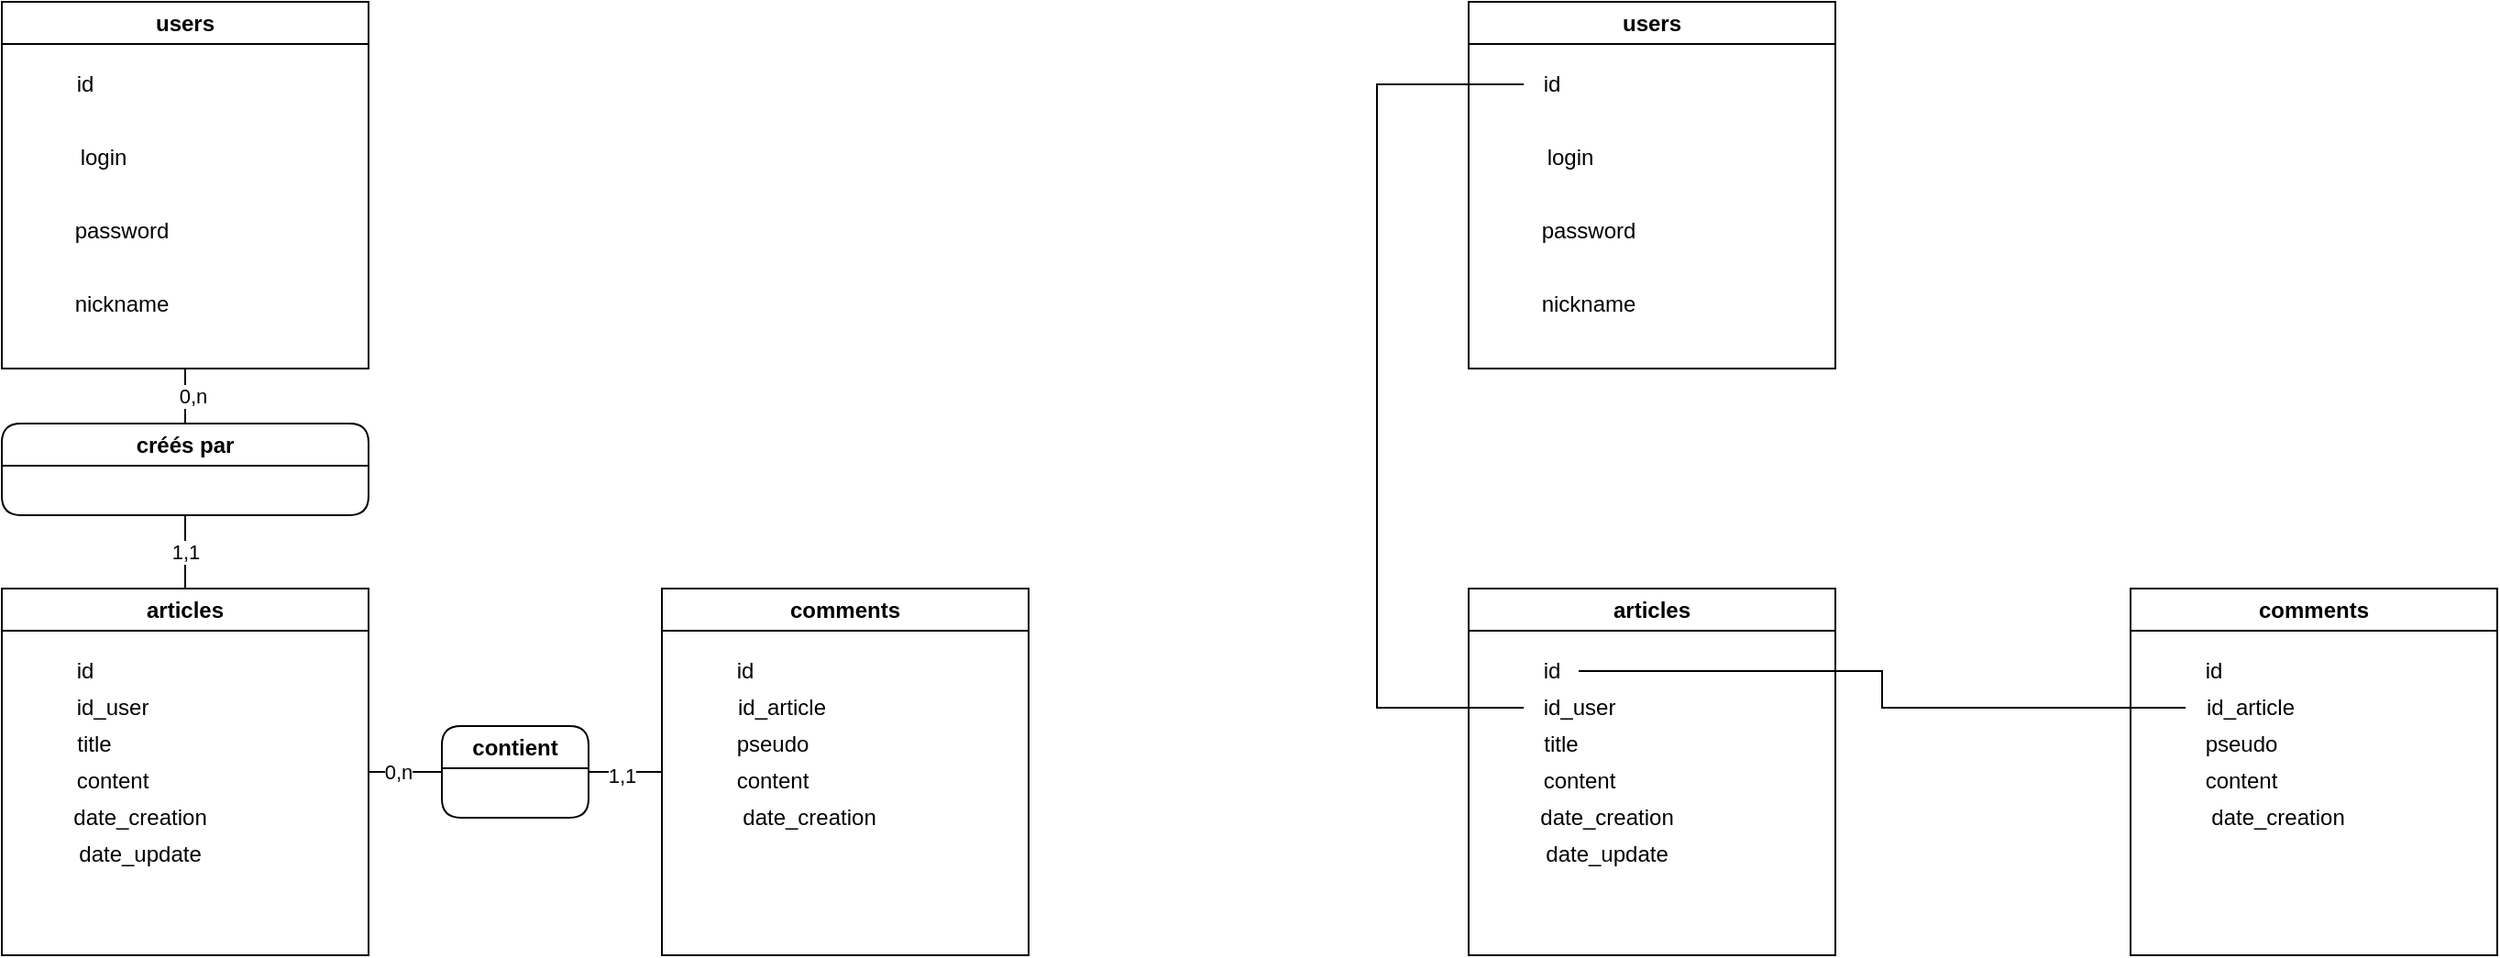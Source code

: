 <mxfile version="23.1.4" type="device">
  <diagram name="Page-1" id="I-d5jXMrSitAM2O5OOul">
    <mxGraphModel dx="914" dy="506" grid="1" gridSize="10" guides="1" tooltips="1" connect="1" arrows="1" fold="1" page="1" pageScale="1" pageWidth="827" pageHeight="1169" math="0" shadow="0">
      <root>
        <mxCell id="0" />
        <mxCell id="1" parent="0" />
        <mxCell id="8YC0cul7a0eEX28xoJqK-1" value="users" style="swimlane;whiteSpace=wrap;html=1;" vertex="1" parent="1">
          <mxGeometry x="80" y="40" width="200" height="200" as="geometry" />
        </mxCell>
        <mxCell id="8YC0cul7a0eEX28xoJqK-6" value="password" style="text;html=1;align=center;verticalAlign=middle;resizable=0;points=[];autosize=1;strokeColor=none;fillColor=none;" vertex="1" parent="8YC0cul7a0eEX28xoJqK-1">
          <mxGeometry x="30" y="110" width="70" height="30" as="geometry" />
        </mxCell>
        <mxCell id="8YC0cul7a0eEX28xoJqK-7" value="login" style="text;html=1;align=center;verticalAlign=middle;resizable=0;points=[];autosize=1;strokeColor=none;fillColor=none;" vertex="1" parent="8YC0cul7a0eEX28xoJqK-1">
          <mxGeometry x="30" y="70" width="50" height="30" as="geometry" />
        </mxCell>
        <mxCell id="8YC0cul7a0eEX28xoJqK-5" value="nickname" style="text;html=1;align=center;verticalAlign=middle;resizable=0;points=[];autosize=1;strokeColor=none;fillColor=none;" vertex="1" parent="8YC0cul7a0eEX28xoJqK-1">
          <mxGeometry x="30" y="150" width="70" height="30" as="geometry" />
        </mxCell>
        <mxCell id="8YC0cul7a0eEX28xoJqK-4" value="id" style="text;html=1;align=center;verticalAlign=middle;resizable=0;points=[];autosize=1;strokeColor=none;fillColor=none;" vertex="1" parent="8YC0cul7a0eEX28xoJqK-1">
          <mxGeometry x="30" y="30" width="30" height="30" as="geometry" />
        </mxCell>
        <mxCell id="8YC0cul7a0eEX28xoJqK-25" style="edgeStyle=orthogonalEdgeStyle;rounded=0;orthogonalLoop=1;jettySize=auto;html=1;exitX=1;exitY=0.5;exitDx=0;exitDy=0;entryX=0;entryY=0.5;entryDx=0;entryDy=0;endArrow=none;endFill=0;" edge="1" parent="1" source="8YC0cul7a0eEX28xoJqK-2" target="8YC0cul7a0eEX28xoJqK-22">
          <mxGeometry relative="1" as="geometry" />
        </mxCell>
        <mxCell id="8YC0cul7a0eEX28xoJqK-30" value="0,n" style="edgeLabel;html=1;align=center;verticalAlign=middle;resizable=0;points=[];" vertex="1" connectable="0" parent="8YC0cul7a0eEX28xoJqK-25">
          <mxGeometry x="-0.2" relative="1" as="geometry">
            <mxPoint as="offset" />
          </mxGeometry>
        </mxCell>
        <mxCell id="8YC0cul7a0eEX28xoJqK-2" value="articles" style="swimlane;whiteSpace=wrap;html=1;startSize=23;" vertex="1" parent="1">
          <mxGeometry x="80" y="360" width="200" height="200" as="geometry" />
        </mxCell>
        <mxCell id="8YC0cul7a0eEX28xoJqK-9" value="id" style="text;html=1;align=center;verticalAlign=middle;resizable=0;points=[];autosize=1;strokeColor=none;fillColor=none;" vertex="1" parent="8YC0cul7a0eEX28xoJqK-2">
          <mxGeometry x="30" y="30" width="30" height="30" as="geometry" />
        </mxCell>
        <mxCell id="8YC0cul7a0eEX28xoJqK-10" value="id_user" style="text;html=1;align=center;verticalAlign=middle;resizable=0;points=[];autosize=1;strokeColor=none;fillColor=none;" vertex="1" parent="8YC0cul7a0eEX28xoJqK-2">
          <mxGeometry x="30" y="50" width="60" height="30" as="geometry" />
        </mxCell>
        <mxCell id="8YC0cul7a0eEX28xoJqK-11" value="title" style="text;html=1;align=center;verticalAlign=middle;resizable=0;points=[];autosize=1;strokeColor=none;fillColor=none;" vertex="1" parent="8YC0cul7a0eEX28xoJqK-2">
          <mxGeometry x="30" y="70" width="40" height="30" as="geometry" />
        </mxCell>
        <mxCell id="8YC0cul7a0eEX28xoJqK-12" value="content" style="text;html=1;align=center;verticalAlign=middle;resizable=0;points=[];autosize=1;strokeColor=none;fillColor=none;" vertex="1" parent="8YC0cul7a0eEX28xoJqK-2">
          <mxGeometry x="30" y="90" width="60" height="30" as="geometry" />
        </mxCell>
        <mxCell id="8YC0cul7a0eEX28xoJqK-13" value="date_creation" style="text;html=1;align=center;verticalAlign=middle;resizable=0;points=[];autosize=1;strokeColor=none;fillColor=none;" vertex="1" parent="8YC0cul7a0eEX28xoJqK-2">
          <mxGeometry x="25" y="110" width="100" height="30" as="geometry" />
        </mxCell>
        <mxCell id="8YC0cul7a0eEX28xoJqK-14" value="date_update" style="text;html=1;align=center;verticalAlign=middle;resizable=0;points=[];autosize=1;strokeColor=none;fillColor=none;" vertex="1" parent="8YC0cul7a0eEX28xoJqK-2">
          <mxGeometry x="30" y="130" width="90" height="30" as="geometry" />
        </mxCell>
        <mxCell id="8YC0cul7a0eEX28xoJqK-3" value="comments" style="swimlane;whiteSpace=wrap;html=1;" vertex="1" parent="1">
          <mxGeometry x="440" y="360" width="200" height="200" as="geometry" />
        </mxCell>
        <mxCell id="8YC0cul7a0eEX28xoJqK-15" value="id" style="text;html=1;align=center;verticalAlign=middle;resizable=0;points=[];autosize=1;strokeColor=none;fillColor=none;" vertex="1" parent="8YC0cul7a0eEX28xoJqK-3">
          <mxGeometry x="30" y="30" width="30" height="30" as="geometry" />
        </mxCell>
        <mxCell id="8YC0cul7a0eEX28xoJqK-16" value="id_article" style="text;html=1;align=center;verticalAlign=middle;resizable=0;points=[];autosize=1;strokeColor=none;fillColor=none;" vertex="1" parent="8YC0cul7a0eEX28xoJqK-3">
          <mxGeometry x="30" y="50" width="70" height="30" as="geometry" />
        </mxCell>
        <mxCell id="8YC0cul7a0eEX28xoJqK-17" value="pseudo" style="text;html=1;align=center;verticalAlign=middle;resizable=0;points=[];autosize=1;strokeColor=none;fillColor=none;" vertex="1" parent="8YC0cul7a0eEX28xoJqK-3">
          <mxGeometry x="30" y="70" width="60" height="30" as="geometry" />
        </mxCell>
        <mxCell id="8YC0cul7a0eEX28xoJqK-18" value="content" style="text;html=1;align=center;verticalAlign=middle;resizable=0;points=[];autosize=1;strokeColor=none;fillColor=none;" vertex="1" parent="8YC0cul7a0eEX28xoJqK-3">
          <mxGeometry x="30" y="90" width="60" height="30" as="geometry" />
        </mxCell>
        <mxCell id="8YC0cul7a0eEX28xoJqK-19" value="date_creation" style="text;html=1;align=center;verticalAlign=middle;resizable=0;points=[];autosize=1;strokeColor=none;fillColor=none;" vertex="1" parent="8YC0cul7a0eEX28xoJqK-3">
          <mxGeometry x="30" y="110" width="100" height="30" as="geometry" />
        </mxCell>
        <mxCell id="8YC0cul7a0eEX28xoJqK-24" value="1,1" style="edgeStyle=orthogonalEdgeStyle;rounded=0;orthogonalLoop=1;jettySize=auto;html=1;exitX=0.5;exitY=1;exitDx=0;exitDy=0;entryX=0.5;entryY=0;entryDx=0;entryDy=0;endArrow=none;endFill=0;" edge="1" parent="1" source="8YC0cul7a0eEX28xoJqK-20" target="8YC0cul7a0eEX28xoJqK-2">
          <mxGeometry relative="1" as="geometry" />
        </mxCell>
        <mxCell id="8YC0cul7a0eEX28xoJqK-20" value="créés par" style="swimlane;whiteSpace=wrap;html=1;rounded=1;" vertex="1" parent="1">
          <mxGeometry x="80" y="270" width="200" height="50" as="geometry" />
        </mxCell>
        <mxCell id="8YC0cul7a0eEX28xoJqK-26" style="edgeStyle=orthogonalEdgeStyle;rounded=0;orthogonalLoop=1;jettySize=auto;html=1;exitX=1;exitY=0.5;exitDx=0;exitDy=0;entryX=0;entryY=0.5;entryDx=0;entryDy=0;endArrow=none;endFill=0;" edge="1" parent="1" source="8YC0cul7a0eEX28xoJqK-22" target="8YC0cul7a0eEX28xoJqK-3">
          <mxGeometry relative="1" as="geometry" />
        </mxCell>
        <mxCell id="8YC0cul7a0eEX28xoJqK-31" value="1,1" style="edgeLabel;html=1;align=center;verticalAlign=middle;resizable=0;points=[];" vertex="1" connectable="0" parent="8YC0cul7a0eEX28xoJqK-26">
          <mxGeometry x="-0.1" y="-2" relative="1" as="geometry">
            <mxPoint as="offset" />
          </mxGeometry>
        </mxCell>
        <mxCell id="8YC0cul7a0eEX28xoJqK-22" value="contient" style="swimlane;whiteSpace=wrap;html=1;rounded=1;" vertex="1" parent="1">
          <mxGeometry x="320" y="435" width="80" height="50" as="geometry" />
        </mxCell>
        <mxCell id="8YC0cul7a0eEX28xoJqK-23" style="edgeStyle=orthogonalEdgeStyle;rounded=0;orthogonalLoop=1;jettySize=auto;html=1;exitX=0.5;exitY=1;exitDx=0;exitDy=0;endArrow=none;endFill=0;" edge="1" parent="1" source="8YC0cul7a0eEX28xoJqK-1">
          <mxGeometry relative="1" as="geometry">
            <mxPoint x="180" y="270" as="targetPoint" />
          </mxGeometry>
        </mxCell>
        <mxCell id="8YC0cul7a0eEX28xoJqK-29" value="0,n" style="edgeLabel;html=1;align=center;verticalAlign=middle;resizable=0;points=[];" vertex="1" connectable="0" parent="8YC0cul7a0eEX28xoJqK-23">
          <mxGeometry y="4" relative="1" as="geometry">
            <mxPoint as="offset" />
          </mxGeometry>
        </mxCell>
        <mxCell id="8YC0cul7a0eEX28xoJqK-32" value="users" style="swimlane;whiteSpace=wrap;html=1;" vertex="1" parent="1">
          <mxGeometry x="880" y="40" width="200" height="200" as="geometry" />
        </mxCell>
        <mxCell id="8YC0cul7a0eEX28xoJqK-33" value="password" style="text;html=1;align=center;verticalAlign=middle;resizable=0;points=[];autosize=1;strokeColor=none;fillColor=none;" vertex="1" parent="8YC0cul7a0eEX28xoJqK-32">
          <mxGeometry x="30" y="110" width="70" height="30" as="geometry" />
        </mxCell>
        <mxCell id="8YC0cul7a0eEX28xoJqK-34" value="login" style="text;html=1;align=center;verticalAlign=middle;resizable=0;points=[];autosize=1;strokeColor=none;fillColor=none;" vertex="1" parent="8YC0cul7a0eEX28xoJqK-32">
          <mxGeometry x="30" y="70" width="50" height="30" as="geometry" />
        </mxCell>
        <mxCell id="8YC0cul7a0eEX28xoJqK-35" value="nickname" style="text;html=1;align=center;verticalAlign=middle;resizable=0;points=[];autosize=1;strokeColor=none;fillColor=none;" vertex="1" parent="8YC0cul7a0eEX28xoJqK-32">
          <mxGeometry x="30" y="150" width="70" height="30" as="geometry" />
        </mxCell>
        <mxCell id="8YC0cul7a0eEX28xoJqK-36" value="id" style="text;html=1;align=center;verticalAlign=middle;resizable=0;points=[];autosize=1;strokeColor=none;fillColor=none;" vertex="1" parent="8YC0cul7a0eEX28xoJqK-32">
          <mxGeometry x="30" y="30" width="30" height="30" as="geometry" />
        </mxCell>
        <mxCell id="8YC0cul7a0eEX28xoJqK-37" value="articles" style="swimlane;whiteSpace=wrap;html=1;startSize=23;" vertex="1" parent="1">
          <mxGeometry x="880" y="360" width="200" height="200" as="geometry" />
        </mxCell>
        <mxCell id="8YC0cul7a0eEX28xoJqK-38" value="id" style="text;html=1;align=center;verticalAlign=middle;resizable=0;points=[];autosize=1;strokeColor=none;fillColor=none;" vertex="1" parent="8YC0cul7a0eEX28xoJqK-37">
          <mxGeometry x="30" y="30" width="30" height="30" as="geometry" />
        </mxCell>
        <mxCell id="8YC0cul7a0eEX28xoJqK-39" value="id_user" style="text;html=1;align=center;verticalAlign=middle;resizable=0;points=[];autosize=1;strokeColor=none;fillColor=none;" vertex="1" parent="8YC0cul7a0eEX28xoJqK-37">
          <mxGeometry x="30" y="50" width="60" height="30" as="geometry" />
        </mxCell>
        <mxCell id="8YC0cul7a0eEX28xoJqK-40" value="title" style="text;html=1;align=center;verticalAlign=middle;resizable=0;points=[];autosize=1;strokeColor=none;fillColor=none;" vertex="1" parent="8YC0cul7a0eEX28xoJqK-37">
          <mxGeometry x="30" y="70" width="40" height="30" as="geometry" />
        </mxCell>
        <mxCell id="8YC0cul7a0eEX28xoJqK-41" value="content" style="text;html=1;align=center;verticalAlign=middle;resizable=0;points=[];autosize=1;strokeColor=none;fillColor=none;" vertex="1" parent="8YC0cul7a0eEX28xoJqK-37">
          <mxGeometry x="30" y="90" width="60" height="30" as="geometry" />
        </mxCell>
        <mxCell id="8YC0cul7a0eEX28xoJqK-42" value="date_creation" style="text;html=1;align=center;verticalAlign=middle;resizable=0;points=[];autosize=1;strokeColor=none;fillColor=none;" vertex="1" parent="8YC0cul7a0eEX28xoJqK-37">
          <mxGeometry x="25" y="110" width="100" height="30" as="geometry" />
        </mxCell>
        <mxCell id="8YC0cul7a0eEX28xoJqK-43" value="date_update" style="text;html=1;align=center;verticalAlign=middle;resizable=0;points=[];autosize=1;strokeColor=none;fillColor=none;" vertex="1" parent="8YC0cul7a0eEX28xoJqK-37">
          <mxGeometry x="30" y="130" width="90" height="30" as="geometry" />
        </mxCell>
        <mxCell id="8YC0cul7a0eEX28xoJqK-44" value="comments" style="swimlane;whiteSpace=wrap;html=1;" vertex="1" parent="1">
          <mxGeometry x="1241" y="360" width="200" height="200" as="geometry" />
        </mxCell>
        <mxCell id="8YC0cul7a0eEX28xoJqK-45" value="id" style="text;html=1;align=center;verticalAlign=middle;resizable=0;points=[];autosize=1;strokeColor=none;fillColor=none;" vertex="1" parent="8YC0cul7a0eEX28xoJqK-44">
          <mxGeometry x="30" y="30" width="30" height="30" as="geometry" />
        </mxCell>
        <mxCell id="8YC0cul7a0eEX28xoJqK-46" value="id_article" style="text;html=1;align=center;verticalAlign=middle;resizable=0;points=[];autosize=1;strokeColor=none;fillColor=none;" vertex="1" parent="8YC0cul7a0eEX28xoJqK-44">
          <mxGeometry x="30" y="50" width="70" height="30" as="geometry" />
        </mxCell>
        <mxCell id="8YC0cul7a0eEX28xoJqK-47" value="pseudo" style="text;html=1;align=center;verticalAlign=middle;resizable=0;points=[];autosize=1;strokeColor=none;fillColor=none;" vertex="1" parent="8YC0cul7a0eEX28xoJqK-44">
          <mxGeometry x="30" y="70" width="60" height="30" as="geometry" />
        </mxCell>
        <mxCell id="8YC0cul7a0eEX28xoJqK-48" value="content" style="text;html=1;align=center;verticalAlign=middle;resizable=0;points=[];autosize=1;strokeColor=none;fillColor=none;" vertex="1" parent="8YC0cul7a0eEX28xoJqK-44">
          <mxGeometry x="30" y="90" width="60" height="30" as="geometry" />
        </mxCell>
        <mxCell id="8YC0cul7a0eEX28xoJqK-49" value="date_creation" style="text;html=1;align=center;verticalAlign=middle;resizable=0;points=[];autosize=1;strokeColor=none;fillColor=none;" vertex="1" parent="8YC0cul7a0eEX28xoJqK-44">
          <mxGeometry x="30" y="110" width="100" height="30" as="geometry" />
        </mxCell>
        <mxCell id="8YC0cul7a0eEX28xoJqK-50" style="edgeStyle=orthogonalEdgeStyle;rounded=0;orthogonalLoop=1;jettySize=auto;html=1;endArrow=none;endFill=0;" edge="1" parent="1" source="8YC0cul7a0eEX28xoJqK-36" target="8YC0cul7a0eEX28xoJqK-39">
          <mxGeometry relative="1" as="geometry">
            <Array as="points">
              <mxPoint x="830" y="85" />
              <mxPoint x="830" y="425" />
            </Array>
          </mxGeometry>
        </mxCell>
        <mxCell id="8YC0cul7a0eEX28xoJqK-51" style="edgeStyle=orthogonalEdgeStyle;rounded=0;orthogonalLoop=1;jettySize=auto;html=1;endArrow=none;endFill=0;" edge="1" parent="1" source="8YC0cul7a0eEX28xoJqK-38" target="8YC0cul7a0eEX28xoJqK-46">
          <mxGeometry relative="1" as="geometry" />
        </mxCell>
      </root>
    </mxGraphModel>
  </diagram>
</mxfile>
